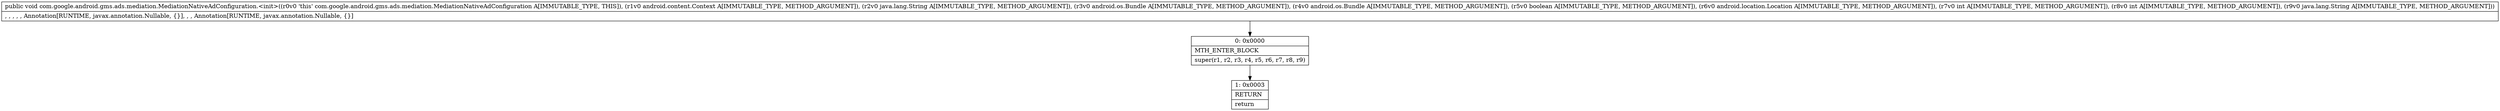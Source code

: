 digraph "CFG forcom.google.android.gms.ads.mediation.MediationNativeAdConfiguration.\<init\>(Landroid\/content\/Context;Ljava\/lang\/String;Landroid\/os\/Bundle;Landroid\/os\/Bundle;ZLandroid\/location\/Location;IILjava\/lang\/String;)V" {
Node_0 [shape=record,label="{0\:\ 0x0000|MTH_ENTER_BLOCK\l|super(r1, r2, r3, r4, r5, r6, r7, r8, r9)\l}"];
Node_1 [shape=record,label="{1\:\ 0x0003|RETURN\l|return\l}"];
MethodNode[shape=record,label="{public void com.google.android.gms.ads.mediation.MediationNativeAdConfiguration.\<init\>((r0v0 'this' com.google.android.gms.ads.mediation.MediationNativeAdConfiguration A[IMMUTABLE_TYPE, THIS]), (r1v0 android.content.Context A[IMMUTABLE_TYPE, METHOD_ARGUMENT]), (r2v0 java.lang.String A[IMMUTABLE_TYPE, METHOD_ARGUMENT]), (r3v0 android.os.Bundle A[IMMUTABLE_TYPE, METHOD_ARGUMENT]), (r4v0 android.os.Bundle A[IMMUTABLE_TYPE, METHOD_ARGUMENT]), (r5v0 boolean A[IMMUTABLE_TYPE, METHOD_ARGUMENT]), (r6v0 android.location.Location A[IMMUTABLE_TYPE, METHOD_ARGUMENT]), (r7v0 int A[IMMUTABLE_TYPE, METHOD_ARGUMENT]), (r8v0 int A[IMMUTABLE_TYPE, METHOD_ARGUMENT]), (r9v0 java.lang.String A[IMMUTABLE_TYPE, METHOD_ARGUMENT]))  | , , , , , Annotation[RUNTIME, javax.annotation.Nullable, \{\}], , , Annotation[RUNTIME, javax.annotation.Nullable, \{\}]\l}"];
MethodNode -> Node_0;
Node_0 -> Node_1;
}

